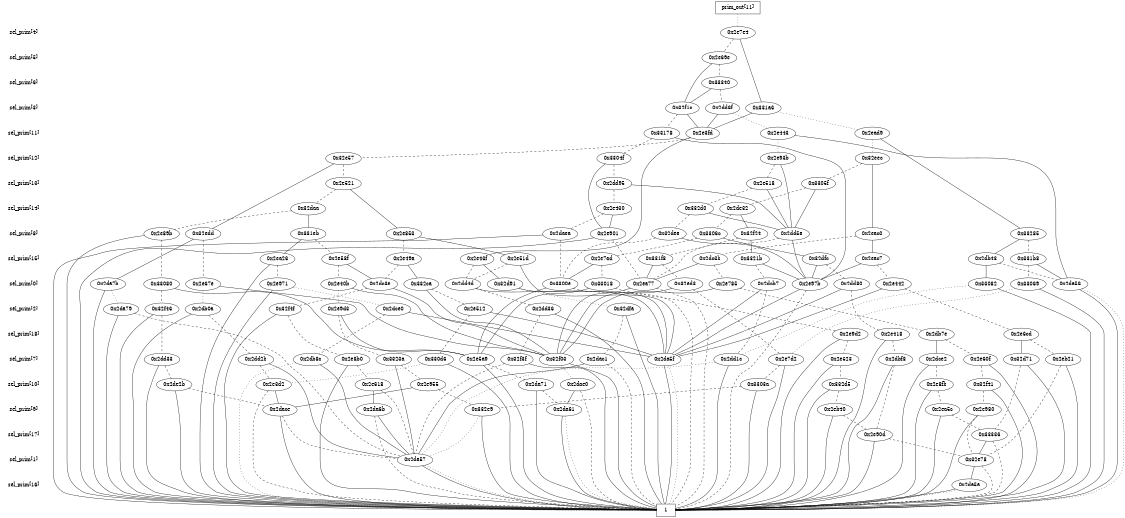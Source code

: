 digraph "DD" {
size = "7.5,10"
center = true;
edge [dir = none];
{ node [shape = plaintext];
  edge [style = invis];
  "CONST NODES" [style = invis];
" sel_prim[4] " -> " sel_prim[5] " -> " sel_prim[6] " -> " sel_prim[3] " -> " sel_prim[11] " -> " sel_prim[12] " -> " sel_prim[13] " -> " sel_prim[14] " -> " sel_prim[8] " -> " sel_prim[15] " -> " sel_prim[0] " -> " sel_prim[2] " -> " sel_prim[18] " -> " sel_prim[7] " -> " sel_prim[10] " -> " sel_prim[9] " -> " sel_prim[17] " -> " sel_prim[1] " -> " sel_prim[16] " -> "CONST NODES"; 
}
{ rank = same; node [shape = box]; edge [style = invis];
"  prim_out[11]  "; }
{ rank = same; " sel_prim[4] ";
"0x2e7e4";
}
{ rank = same; " sel_prim[5] ";
"0x2e69e";
}
{ rank = same; " sel_prim[6] ";
"0x33340";
}
{ rank = same; " sel_prim[3] ";
"0x32f1c";
"0x331a6";
"0x2dd6f";
}
{ rank = same; " sel_prim[11] ";
"0x2ead9";
"0x2e3fd";
"0x33178";
"0x2e443";
}
{ rank = same; " sel_prim[12] ";
"0x3304f";
"0x32e57";
"0x2e93b";
"0x32eec";
}
{ rank = same; " sel_prim[13] ";
"0x2dd95";
"0x2e518";
"0x2e521";
"0x3305f";
}
{ rank = same; " sel_prim[14] ";
"0x2e430";
"0x2de32";
"0x332d0";
"0x32daa";
}
{ rank = same; " sel_prim[8] ";
"0x2dd5a";
"0x33285";
"0x2e89b";
"0x2daea";
"0x2e853";
"0x32edd";
"0x32dea";
"0x331eb";
"0x2eac0";
"0x3306c";
"0x32f24";
"0x2e901";
}
{ rank = same; " sel_prim[15] ";
"0x2e51d";
"0x2e49a";
"0x2e43f";
"0x3321b";
"0x2e58f";
"0x2dc3b";
"0x32dfc";
"0x2ea26";
"0x331b8";
"0x2e7ad";
"0x2db43";
"0x331f8";
"0x2eac7";
}
{ rank = same; " sel_prim[0] ";
"0x2e67e";
"0x2e40b";
"0x2dc3e";
"0x2e97b";
"0x2ea77";
"0x33069";
"0x2da56";
"0x2dcb7";
"0x33082";
"0x32d91";
"0x2e971";
"0x332ca";
"0x2e442";
"0x33080";
"0x2dd80";
"0x2dd4d";
"0x33018";
"0x2e785";
"0x32ed3";
"0x3300e";
"0x2da7b";
}
{ rank = same; " sel_prim[2] ";
"0x32f46";
"0x2dd36";
"0x2dce0";
"0x32dfa";
"0x2e512";
"0x2da79";
"0x32f4f";
"0x2e9d3";
"0x2db0a";
}
{ rank = same; " sel_prim[18] ";
"0x2e418";
"0x2e9d2";
"0x2e6cd";
"0x2db7e";
}
{ rank = same; " sel_prim[7] ";
"0x3323a";
"0x2e7d2";
"0x2e60f";
"0x2db8c";
"0x2dac1";
"0x2dbf8";
"0x2e8b0";
"0x32d71";
"0x2da5f";
"0x2dd1c";
"0x32f3f";
"0x32f03";
"0x2e523";
"0x2dd2b";
"0x2e5a9";
"0x2dce2";
"0x2eb21";
"0x330d6";
"0x2dd33";
}
{ rank = same; " sel_prim[10] ";
"0x332d5";
"0x2e955";
"0x2e618";
"0x2de2b";
"0x2e8fb";
"0x2e3d2";
"0x2da71";
"0x2dae0";
"0x3303a";
"0x32f41";
}
{ rank = same; " sel_prim[9] ";
"0x2da6b";
"0x2eb40";
"0x2ea5c";
"0x2da61";
"0x332e9";
"0x2dace";
"0x2e980";
}
{ rank = same; " sel_prim[17] ";
"0x33336";
"0x2e90d";
}
{ rank = same; " sel_prim[1] ";
"0x2da57";
"0x32e78";
}
{ rank = same; " sel_prim[16] ";
"0x2da5a";
}
{ rank = same; "CONST NODES";
{ node [shape = box]; "0x2da52";
}
}
"  prim_out[11]  " -> "0x2e7e4" [style = dotted];
"0x2e7e4" -> "0x331a6";
"0x2e7e4" -> "0x2e69e" [style = dashed];
"0x2e69e" -> "0x32f1c";
"0x2e69e" -> "0x33340" [style = dashed];
"0x33340" -> "0x32f1c";
"0x33340" -> "0x2dd6f" [style = dashed];
"0x32f1c" -> "0x2e3fd";
"0x32f1c" -> "0x33178" [style = dashed];
"0x331a6" -> "0x2e3fd";
"0x331a6" -> "0x2ead9" [style = dotted];
"0x2dd6f" -> "0x2e3fd";
"0x2dd6f" -> "0x2e443" [style = dotted];
"0x2ead9" -> "0x33285";
"0x2ead9" -> "0x32eec" [style = dotted];
"0x2e3fd" -> "0x2e43f";
"0x2e3fd" -> "0x32e57" [style = dashed];
"0x33178" -> "0x2e97b";
"0x33178" -> "0x3304f" [style = dashed];
"0x2e443" -> "0x2da56";
"0x2e443" -> "0x2e93b" [style = dotted];
"0x3304f" -> "0x2e901";
"0x3304f" -> "0x2dd95" [style = dashed];
"0x32e57" -> "0x32edd";
"0x32e57" -> "0x2e521" [style = dashed];
"0x2e93b" -> "0x2dd5a";
"0x2e93b" -> "0x2e518" [style = dashed];
"0x32eec" -> "0x2eac0";
"0x32eec" -> "0x3305f" [style = dashed];
"0x2dd95" -> "0x2dd5a";
"0x2dd95" -> "0x2e430" [style = dashed];
"0x2e518" -> "0x2dd5a";
"0x2e518" -> "0x332d0" [style = dashed];
"0x2e521" -> "0x2e853";
"0x2e521" -> "0x32daa" [style = dashed];
"0x3305f" -> "0x2dd5a";
"0x3305f" -> "0x2de32" [style = dashed];
"0x2e430" -> "0x2e901";
"0x2e430" -> "0x2daea" [style = dashed];
"0x2de32" -> "0x32f24";
"0x2de32" -> "0x3306c" [style = dashed];
"0x332d0" -> "0x2dd5a";
"0x332d0" -> "0x32dea" [style = dashed];
"0x32daa" -> "0x331eb";
"0x32daa" -> "0x2e89b" [style = dashed];
"0x2dd5a" -> "0x2e97b";
"0x2dd5a" -> "0x2ea77" [style = dashed];
"0x33285" -> "0x2db43";
"0x33285" -> "0x331b8" [style = dashed];
"0x2e89b" -> "0x2da52";
"0x2e89b" -> "0x33080" [style = dashed];
"0x2daea" -> "0x2da52";
"0x2daea" -> "0x3300e" [style = dashed];
"0x2e853" -> "0x2e51d";
"0x2e853" -> "0x2e49a" [style = dashed];
"0x32edd" -> "0x2da7b";
"0x32edd" -> "0x2e67e" [style = dashed];
"0x32dea" -> "0x2e97b";
"0x32dea" -> "0x3300e" [style = dashed];
"0x331eb" -> "0x2ea26";
"0x331eb" -> "0x2e58f" [style = dashed];
"0x2eac0" -> "0x2eac7";
"0x2eac0" -> "0x2dc3b" [style = dashed];
"0x3306c" -> "0x32dfc";
"0x3306c" -> "0x2e7ad" [style = dashed];
"0x32f24" -> "0x3321b";
"0x32f24" -> "0x331f8" [style = dashed];
"0x2e901" -> "0x2da52";
"0x2e901" -> "0x2ea77" [style = dashed];
"0x2e51d" -> "0x2da5f";
"0x2e51d" -> "0x2dd4d" [style = dashed];
"0x2e49a" -> "0x332ca";
"0x2e49a" -> "0x2dc3e" [style = dashed];
"0x2e43f" -> "0x32d91";
"0x2e43f" -> "0x2dd4d" [style = dashed];
"0x3321b" -> "0x2e97b";
"0x3321b" -> "0x2dcb7" [style = dashed];
"0x2e58f" -> "0x2dc3e";
"0x2e58f" -> "0x2e40b" [style = dashed];
"0x2dc3b" -> "0x2ea77";
"0x2dc3b" -> "0x2e785" [style = dashed];
"0x32dfc" -> "0x2e97b";
"0x32dfc" -> "0x2dd80" [style = dashed];
"0x2ea26" -> "0x2da52";
"0x2ea26" -> "0x2e971" [style = dashed];
"0x331b8" -> "0x2da56";
"0x331b8" -> "0x33069" [style = dashed];
"0x2e7ad" -> "0x3300e";
"0x2e7ad" -> "0x33018" [style = dashed];
"0x2db43" -> "0x33082";
"0x2db43" -> "0x2da56" [style = dashed];
"0x331f8" -> "0x2ea77";
"0x331f8" -> "0x32ed3" [style = dashed];
"0x2eac7" -> "0x2e97b";
"0x2eac7" -> "0x2e442" [style = dashed];
"0x2e67e" -> "0x32f03";
"0x2e67e" -> "0x2db0a" [style = dotted];
"0x2e40b" -> "0x32f03";
"0x2e40b" -> "0x2e9d3" [style = dotted];
"0x2dc3e" -> "0x32f03";
"0x2dc3e" -> "0x32f4f" [style = dashed];
"0x2e97b" -> "0x2da5f";
"0x2e97b" -> "0x2da52" [style = dashed];
"0x2ea77" -> "0x32f03";
"0x2ea77" -> "0x2da52" [style = dashed];
"0x33069" -> "0x2da52";
"0x33069" -> "0x2e7d2" [style = dotted];
"0x2da56" -> "0x2da52";
"0x2da56" -> "0x2da52" [style = dotted];
"0x2dcb7" -> "0x2da5f";
"0x2dcb7" -> "0x2dd1c" [style = dashed];
"0x33082" -> "0x2da52";
"0x33082" -> "0x2dd1c" [style = dotted];
"0x32d91" -> "0x2da5f";
"0x32d91" -> "0x32dfa" [style = dotted];
"0x2e971" -> "0x2da52";
"0x2e971" -> "0x2dce0" [style = dotted];
"0x332ca" -> "0x32f03";
"0x332ca" -> "0x2e512" [style = dashed];
"0x2e442" -> "0x2da5f";
"0x2e442" -> "0x2e6cd" [style = dashed];
"0x33080" -> "0x2e5a9";
"0x33080" -> "0x32f46" [style = dashed];
"0x2dd80" -> "0x2da5f";
"0x2dd80" -> "0x2e418" [style = dashed];
"0x2dd4d" -> "0x2da5f";
"0x2dd4d" -> "0x2dd36" [style = dashed];
"0x33018" -> "0x2e5a9";
"0x33018" -> "0x2e9d2" [style = dashed];
"0x2e785" -> "0x32f03";
"0x2e785" -> "0x2db7e" [style = dashed];
"0x32ed3" -> "0x32f03";
"0x32ed3" -> "0x2e7d2" [style = dashed];
"0x3300e" -> "0x2e5a9";
"0x3300e" -> "0x2da52" [style = dashed];
"0x2da7b" -> "0x2da52";
"0x2da7b" -> "0x2da79" [style = dotted];
"0x32f46" -> "0x2da52";
"0x32f46" -> "0x2dd33" [style = dashed];
"0x2dd36" -> "0x2da52";
"0x2dd36" -> "0x32f3f" [style = dashed];
"0x2dce0" -> "0x2da5f";
"0x2dce0" -> "0x2db8c" [style = dashed];
"0x32dfa" -> "0x2da52";
"0x32dfa" -> "0x2dac1" [style = dashed];
"0x2e512" -> "0x2da5f";
"0x2e512" -> "0x330d6" [style = dashed];
"0x2da79" -> "0x2da52";
"0x2da79" -> "0x2da57" [style = dashed];
"0x32f4f" -> "0x2da52";
"0x32f4f" -> "0x2e8b0" [style = dashed];
"0x2e9d3" -> "0x2e5a9";
"0x2e9d3" -> "0x3323a" [style = dashed];
"0x2db0a" -> "0x2da52";
"0x2db0a" -> "0x2dd2b" [style = dashed];
"0x2e418" -> "0x2da52";
"0x2e418" -> "0x2dbf8" [style = dashed];
"0x2e9d2" -> "0x2da52";
"0x2e9d2" -> "0x2e523" [style = dashed];
"0x2e6cd" -> "0x32d71";
"0x2e6cd" -> "0x2eb21" [style = dashed];
"0x2db7e" -> "0x2dce2";
"0x2db7e" -> "0x2e60f" [style = dashed];
"0x3323a" -> "0x2da57";
"0x3323a" -> "0x2e955" [style = dashed];
"0x2e7d2" -> "0x2da52";
"0x2e7d2" -> "0x3303a" [style = dashed];
"0x2e60f" -> "0x2da52";
"0x2e60f" -> "0x32f41" [style = dashed];
"0x2db8c" -> "0x2da57";
"0x2db8c" -> "0x2da52" [style = dotted];
"0x2dac1" -> "0x2da57";
"0x2dac1" -> "0x2da52" [style = dashed];
"0x2dbf8" -> "0x2da52";
"0x2dbf8" -> "0x2e90d" [style = dashed];
"0x2e8b0" -> "0x2da52";
"0x2e8b0" -> "0x2e618" [style = dashed];
"0x32d71" -> "0x2da52";
"0x32d71" -> "0x33336" [style = dashed];
"0x2da5f" -> "0x2da52";
"0x2da5f" -> "0x2da52" [style = dotted];
"0x2dd1c" -> "0x2da52";
"0x2dd1c" -> "0x2da57" [style = dotted];
"0x32f3f" -> "0x2da52";
"0x32f3f" -> "0x2da57" [style = dashed];
"0x32f03" -> "0x2da52";
"0x32f03" -> "0x2dae0" [style = dotted];
"0x2e523" -> "0x2da52";
"0x2e523" -> "0x332d5" [style = dashed];
"0x2dd2b" -> "0x2da57";
"0x2dd2b" -> "0x2e3d2" [style = dashed];
"0x2e5a9" -> "0x2da52";
"0x2e5a9" -> "0x2da71" [style = dashed];
"0x2dce2" -> "0x2da52";
"0x2dce2" -> "0x2e8fb" [style = dashed];
"0x2eb21" -> "0x2da52";
"0x2eb21" -> "0x32e78" [style = dashed];
"0x330d6" -> "0x2da52";
"0x330d6" -> "0x2e3d2" [style = dotted];
"0x2dd33" -> "0x2da52";
"0x2dd33" -> "0x2de2b" [style = dashed];
"0x332d5" -> "0x2da52";
"0x332d5" -> "0x2eb40" [style = dashed];
"0x2e955" -> "0x2dace";
"0x2e955" -> "0x332e9" [style = dashed];
"0x2e618" -> "0x2da6b";
"0x2e618" -> "0x2da57" [style = dashed];
"0x2de2b" -> "0x2da52";
"0x2de2b" -> "0x2dace" [style = dashed];
"0x2e8fb" -> "0x2da52";
"0x2e8fb" -> "0x2ea5c" [style = dashed];
"0x2e3d2" -> "0x2dace";
"0x2e3d2" -> "0x2da52" [style = dashed];
"0x2da71" -> "0x2da52";
"0x2da71" -> "0x2da61" [style = dashed];
"0x2dae0" -> "0x2da61";
"0x2dae0" -> "0x2da52" [style = dashed];
"0x3303a" -> "0x2da52";
"0x3303a" -> "0x332e9" [style = dashed];
"0x32f41" -> "0x2da52";
"0x32f41" -> "0x2e980" [style = dashed];
"0x2da6b" -> "0x2da57";
"0x2da6b" -> "0x2da52" [style = dashed];
"0x2eb40" -> "0x2da52";
"0x2eb40" -> "0x2e90d" [style = dashed];
"0x2ea5c" -> "0x2da52";
"0x2ea5c" -> "0x33336" [style = dashed];
"0x2da61" -> "0x2da52";
"0x2da61" -> "0x2da52" [style = dotted];
"0x332e9" -> "0x2da52";
"0x332e9" -> "0x2da57" [style = dotted];
"0x2dace" -> "0x2da52";
"0x2dace" -> "0x2da57" [style = dashed];
"0x2e980" -> "0x2da52";
"0x2e980" -> "0x32e78" [style = dashed];
"0x33336" -> "0x32e78";
"0x33336" -> "0x2da52" [style = dashed];
"0x2e90d" -> "0x2da52";
"0x2e90d" -> "0x32e78" [style = dashed];
"0x2da57" -> "0x2da52";
"0x2da57" -> "0x2da52" [style = dotted];
"0x32e78" -> "0x2da5a";
"0x32e78" -> "0x2da52" [style = dashed];
"0x2da5a" -> "0x2da52";
"0x2da5a" -> "0x2da52" [style = dotted];
"0x2da52" [label = "1"];
}
